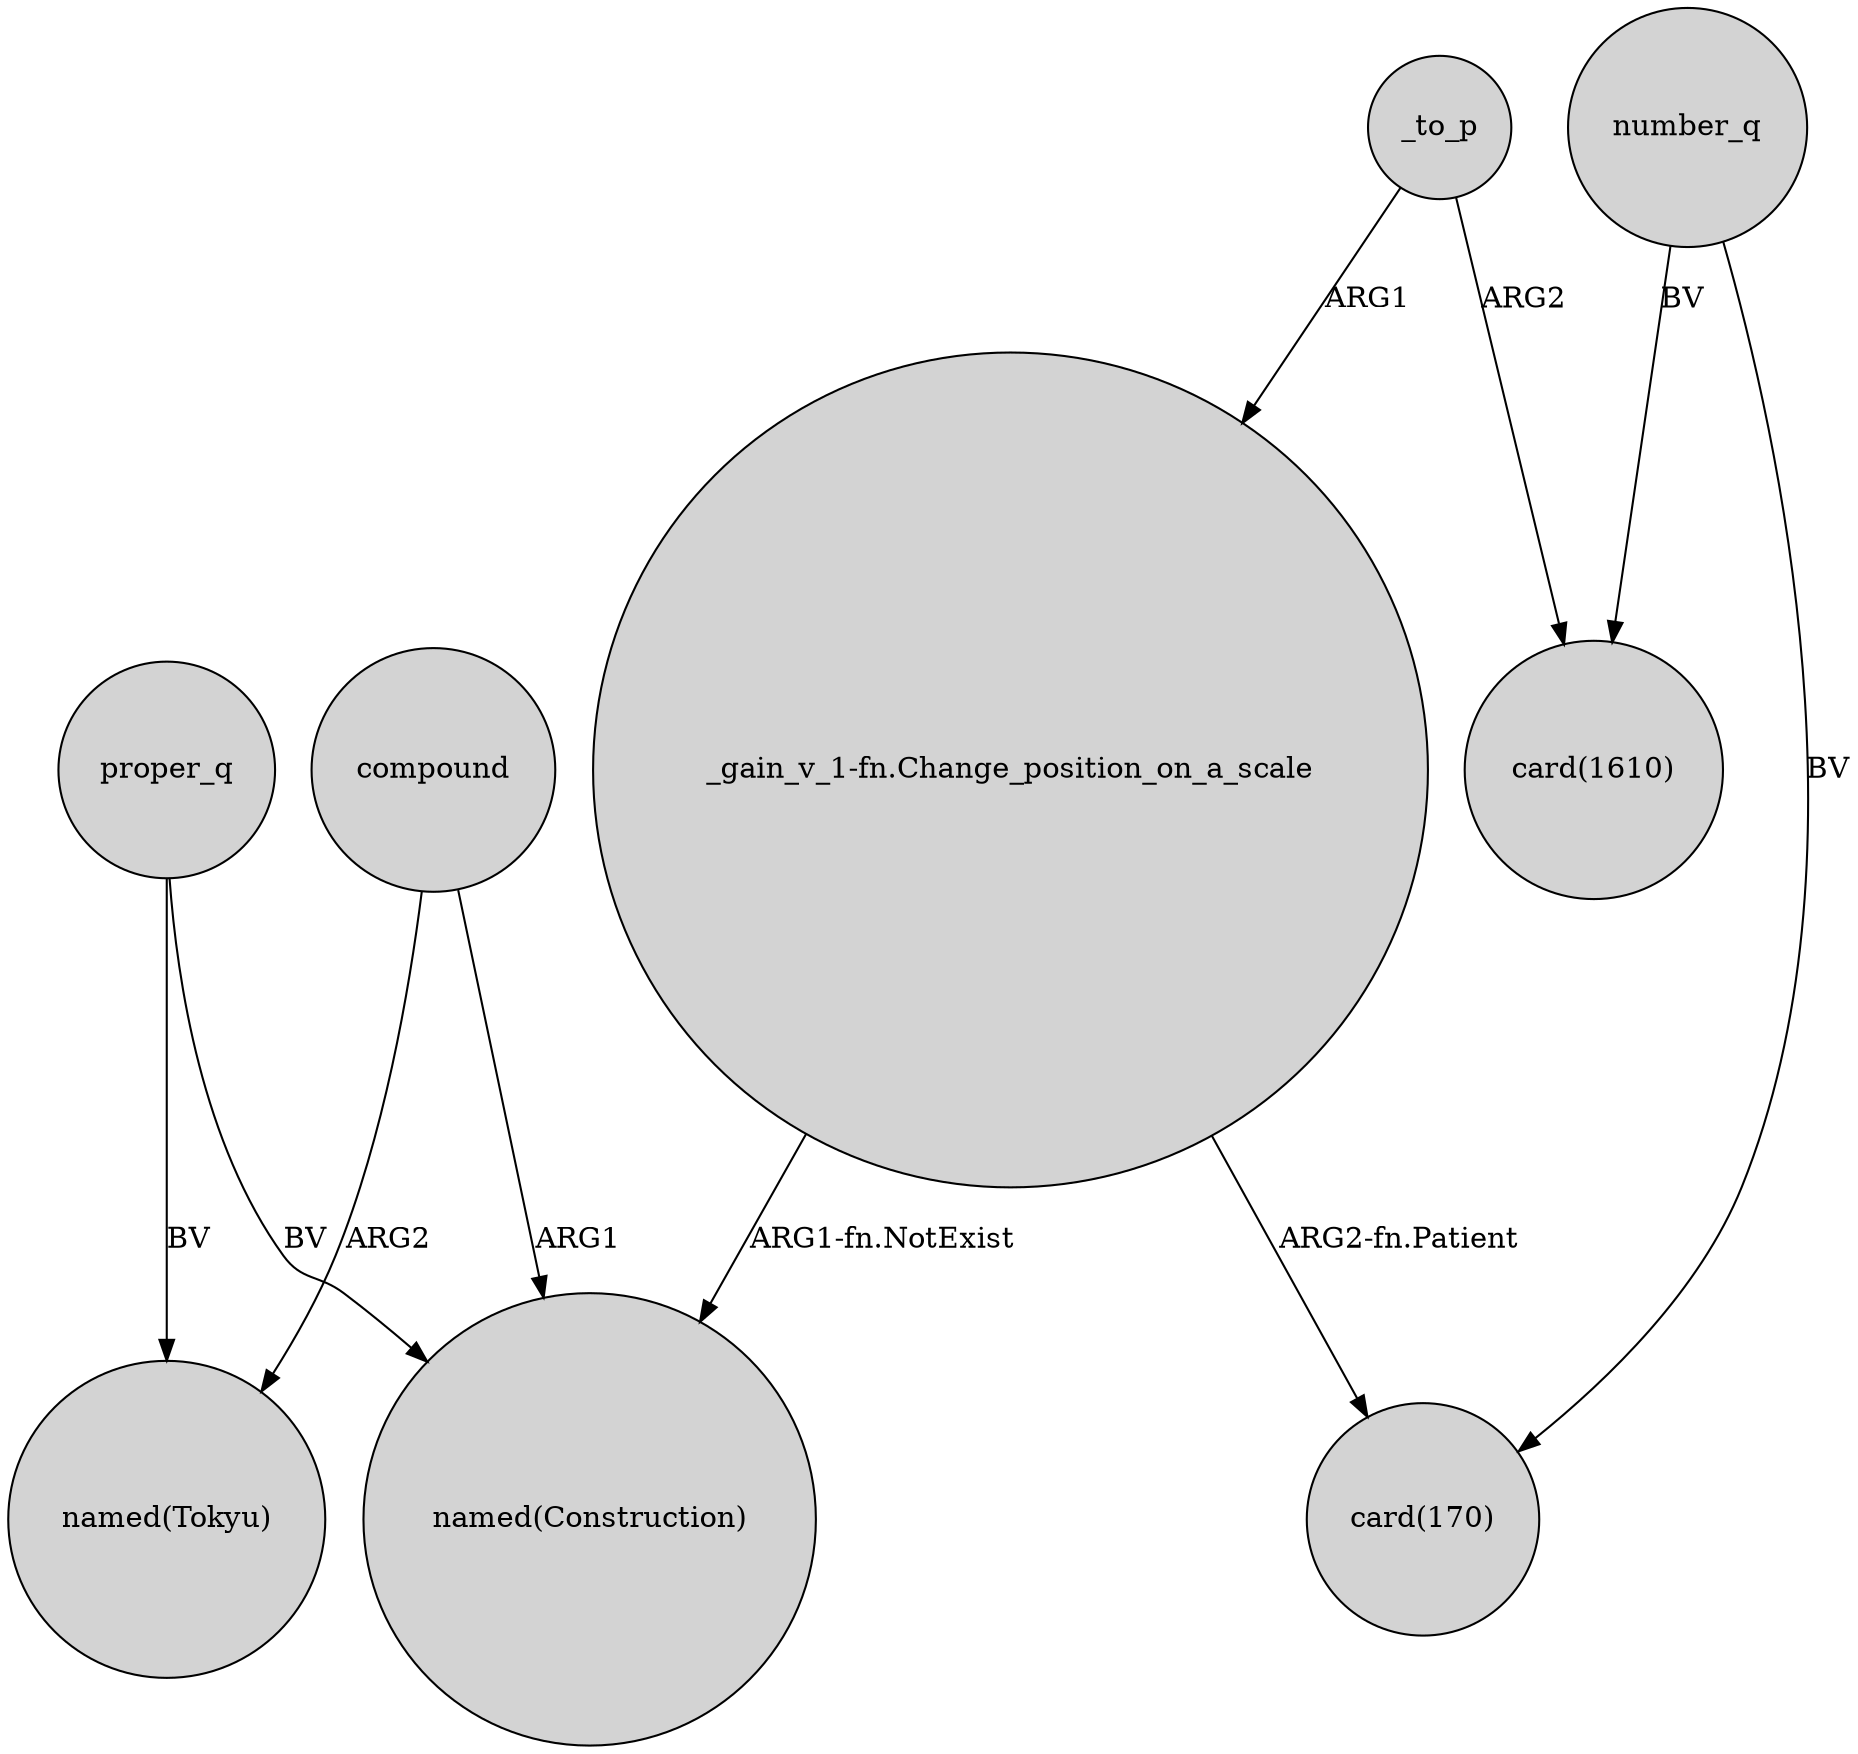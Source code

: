 digraph {
	node [shape=circle style=filled]
	_to_p -> "_gain_v_1-fn.Change_position_on_a_scale" [label=ARG1]
	proper_q -> "named(Tokyu)" [label=BV]
	proper_q -> "named(Construction)" [label=BV]
	number_q -> "card(170)" [label=BV]
	compound -> "named(Construction)" [label=ARG1]
	"_gain_v_1-fn.Change_position_on_a_scale" -> "card(170)" [label="ARG2-fn.Patient"]
	"_gain_v_1-fn.Change_position_on_a_scale" -> "named(Construction)" [label="ARG1-fn.NotExist"]
	_to_p -> "card(1610)" [label=ARG2]
	compound -> "named(Tokyu)" [label=ARG2]
	number_q -> "card(1610)" [label=BV]
}
